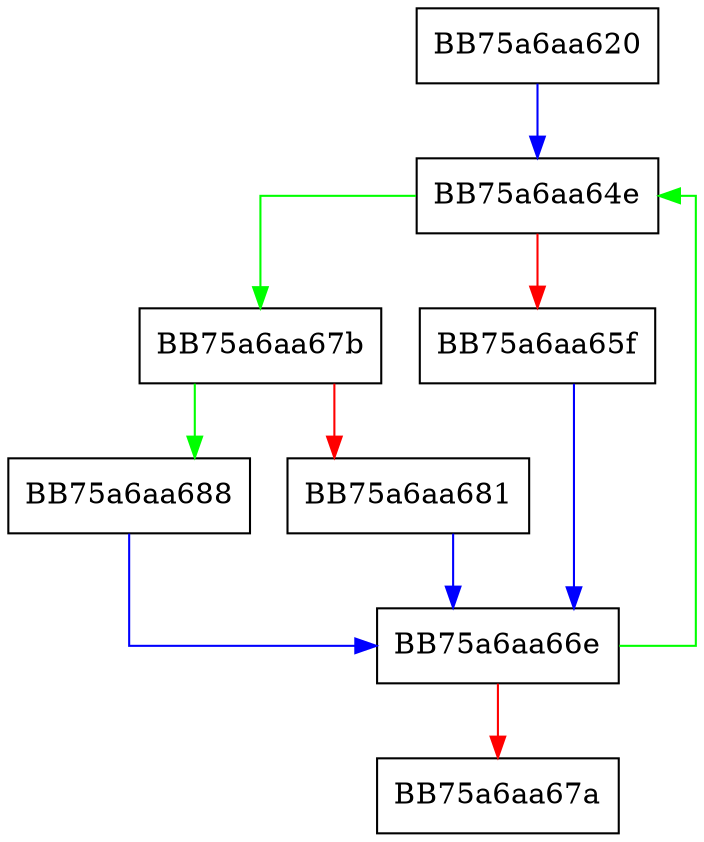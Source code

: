 digraph SSE_paddsb {
  node [shape="box"];
  graph [splines=ortho];
  BB75a6aa620 -> BB75a6aa64e [color="blue"];
  BB75a6aa64e -> BB75a6aa67b [color="green"];
  BB75a6aa64e -> BB75a6aa65f [color="red"];
  BB75a6aa65f -> BB75a6aa66e [color="blue"];
  BB75a6aa66e -> BB75a6aa64e [color="green"];
  BB75a6aa66e -> BB75a6aa67a [color="red"];
  BB75a6aa67b -> BB75a6aa688 [color="green"];
  BB75a6aa67b -> BB75a6aa681 [color="red"];
  BB75a6aa681 -> BB75a6aa66e [color="blue"];
  BB75a6aa688 -> BB75a6aa66e [color="blue"];
}
